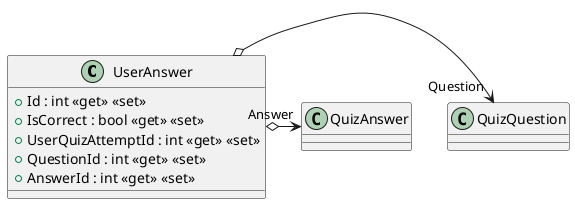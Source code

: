 @startuml
class UserAnswer {
    + Id : int <<get>> <<set>>
    + IsCorrect : bool <<get>> <<set>>
    + UserQuizAttemptId : int <<get>> <<set>>
    + QuestionId : int <<get>> <<set>>
    + AnswerId : int <<get>> <<set>>
}
UserAnswer o-> "Question" QuizQuestion
UserAnswer o-> "Answer" QuizAnswer
@enduml
